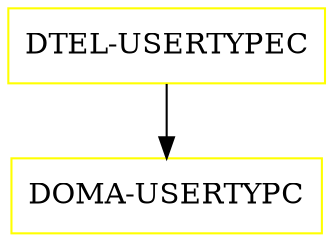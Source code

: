 digraph G {
  "DTEL-USERTYPEC" [shape=box,color=yellow];
  "DOMA-USERTYPC" [shape=box,color=yellow,URL="./DOMA_USERTYPC.html"];
  "DTEL-USERTYPEC" -> "DOMA-USERTYPC";
}
